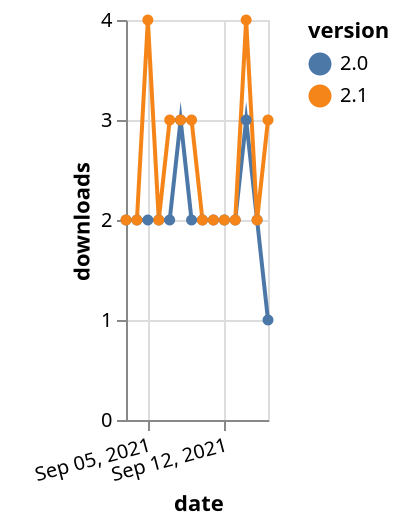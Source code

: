 {"$schema": "https://vega.github.io/schema/vega-lite/v5.json", "description": "A simple bar chart with embedded data.", "data": {"values": [{"date": "2021-09-03", "total": 2540, "delta": 2, "version": "2.0"}, {"date": "2021-09-04", "total": 2542, "delta": 2, "version": "2.0"}, {"date": "2021-09-05", "total": 2544, "delta": 2, "version": "2.0"}, {"date": "2021-09-06", "total": 2546, "delta": 2, "version": "2.0"}, {"date": "2021-09-07", "total": 2548, "delta": 2, "version": "2.0"}, {"date": "2021-09-08", "total": 2551, "delta": 3, "version": "2.0"}, {"date": "2021-09-09", "total": 2553, "delta": 2, "version": "2.0"}, {"date": "2021-09-10", "total": 2555, "delta": 2, "version": "2.0"}, {"date": "2021-09-11", "total": 2557, "delta": 2, "version": "2.0"}, {"date": "2021-09-12", "total": 2559, "delta": 2, "version": "2.0"}, {"date": "2021-09-13", "total": 2561, "delta": 2, "version": "2.0"}, {"date": "2021-09-14", "total": 2564, "delta": 3, "version": "2.0"}, {"date": "2021-09-15", "total": 2566, "delta": 2, "version": "2.0"}, {"date": "2021-09-16", "total": 2567, "delta": 1, "version": "2.0"}, {"date": "2021-09-03", "total": 2689, "delta": 2, "version": "2.1"}, {"date": "2021-09-04", "total": 2691, "delta": 2, "version": "2.1"}, {"date": "2021-09-05", "total": 2695, "delta": 4, "version": "2.1"}, {"date": "2021-09-06", "total": 2697, "delta": 2, "version": "2.1"}, {"date": "2021-09-07", "total": 2700, "delta": 3, "version": "2.1"}, {"date": "2021-09-08", "total": 2703, "delta": 3, "version": "2.1"}, {"date": "2021-09-09", "total": 2706, "delta": 3, "version": "2.1"}, {"date": "2021-09-10", "total": 2708, "delta": 2, "version": "2.1"}, {"date": "2021-09-11", "total": 2710, "delta": 2, "version": "2.1"}, {"date": "2021-09-12", "total": 2712, "delta": 2, "version": "2.1"}, {"date": "2021-09-13", "total": 2714, "delta": 2, "version": "2.1"}, {"date": "2021-09-14", "total": 2718, "delta": 4, "version": "2.1"}, {"date": "2021-09-15", "total": 2720, "delta": 2, "version": "2.1"}, {"date": "2021-09-16", "total": 2723, "delta": 3, "version": "2.1"}]}, "width": "container", "mark": {"type": "line", "point": {"filled": true}}, "encoding": {"x": {"field": "date", "type": "temporal", "timeUnit": "yearmonthdate", "title": "date", "axis": {"labelAngle": -15}}, "y": {"field": "delta", "type": "quantitative", "title": "downloads"}, "color": {"field": "version", "type": "nominal"}, "tooltip": {"field": "delta"}}}